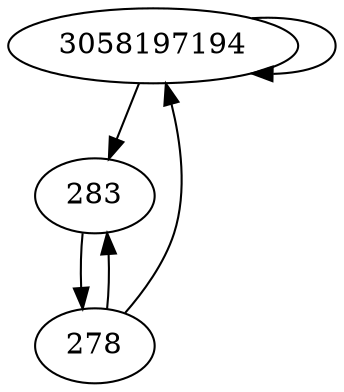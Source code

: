 digraph  {
3058197194;
283;
278;
3058197194 -> 3058197194;
3058197194 -> 283;
283 -> 278;
278 -> 3058197194;
278 -> 283;
}
